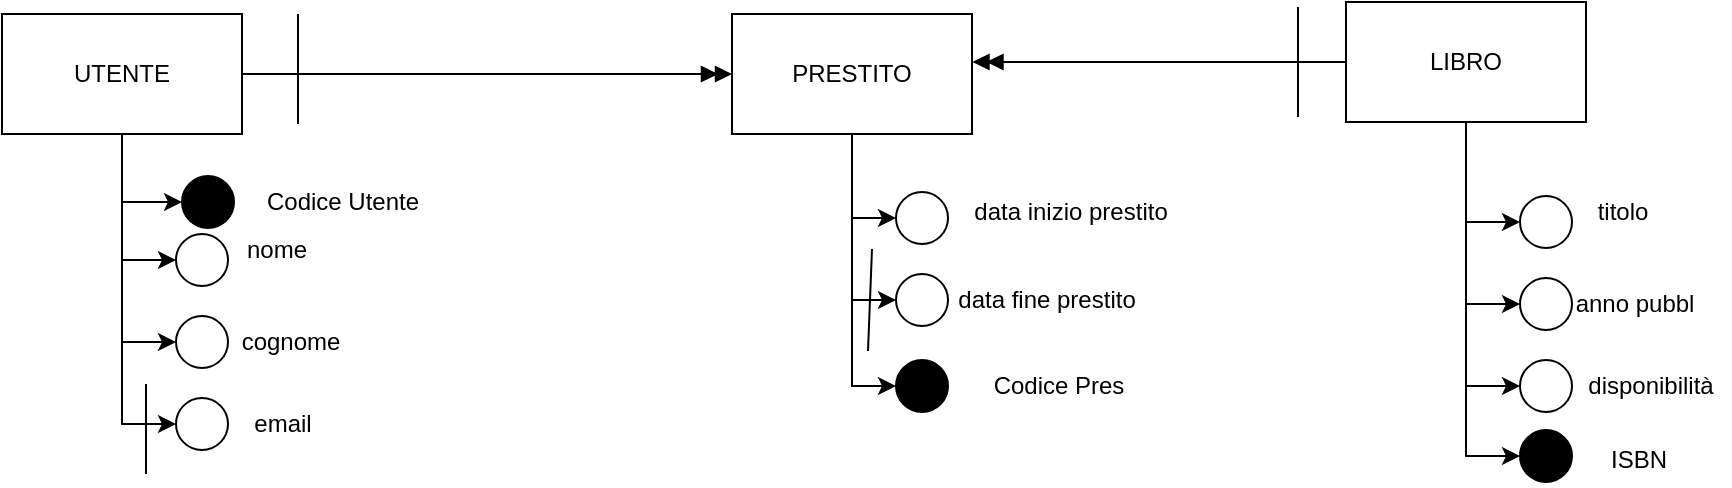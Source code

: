 <mxfile version="24.0.4" type="device">
  <diagram name="Pagina-1" id="cmr7eMvMmpUEYz1AsBs9">
    <mxGraphModel dx="1436" dy="214" grid="0" gridSize="10" guides="1" tooltips="1" connect="1" arrows="1" fold="1" page="0" pageScale="1" pageWidth="827" pageHeight="1169" math="0" shadow="0">
      <root>
        <mxCell id="0" />
        <mxCell id="1" parent="0" />
        <mxCell id="lW9m0xhMspZMOL1YdCBU-17" style="edgeStyle=orthogonalEdgeStyle;rounded=0;orthogonalLoop=1;jettySize=auto;html=1;exitX=0.5;exitY=1;exitDx=0;exitDy=0;entryX=0;entryY=0.5;entryDx=0;entryDy=0;" parent="1" source="lW9m0xhMspZMOL1YdCBU-1" target="lW9m0xhMspZMOL1YdCBU-9" edge="1">
          <mxGeometry relative="1" as="geometry" />
        </mxCell>
        <mxCell id="lW9m0xhMspZMOL1YdCBU-18" style="edgeStyle=orthogonalEdgeStyle;rounded=0;orthogonalLoop=1;jettySize=auto;html=1;exitX=0.5;exitY=1;exitDx=0;exitDy=0;entryX=0;entryY=0.5;entryDx=0;entryDy=0;" parent="1" source="lW9m0xhMspZMOL1YdCBU-1" target="lW9m0xhMspZMOL1YdCBU-10" edge="1">
          <mxGeometry relative="1" as="geometry" />
        </mxCell>
        <mxCell id="lW9m0xhMspZMOL1YdCBU-19" style="edgeStyle=orthogonalEdgeStyle;rounded=0;orthogonalLoop=1;jettySize=auto;html=1;exitX=0.5;exitY=1;exitDx=0;exitDy=0;entryX=0;entryY=0.5;entryDx=0;entryDy=0;" parent="1" source="lW9m0xhMspZMOL1YdCBU-1" target="lW9m0xhMspZMOL1YdCBU-11" edge="1">
          <mxGeometry relative="1" as="geometry" />
        </mxCell>
        <mxCell id="lW9m0xhMspZMOL1YdCBU-44" style="edgeStyle=orthogonalEdgeStyle;rounded=0;orthogonalLoop=1;jettySize=auto;html=1;exitX=1;exitY=0.5;exitDx=0;exitDy=0;entryX=0;entryY=0.5;entryDx=0;entryDy=0;endArrow=doubleBlock;endFill=1;" parent="1" source="lW9m0xhMspZMOL1YdCBU-1" target="lW9m0xhMspZMOL1YdCBU-3" edge="1">
          <mxGeometry relative="1" as="geometry" />
        </mxCell>
        <mxCell id="G-JJUhgaqgSGRzvQVqXF-4" style="edgeStyle=orthogonalEdgeStyle;rounded=0;orthogonalLoop=1;jettySize=auto;html=1;exitX=0.5;exitY=1;exitDx=0;exitDy=0;entryX=0;entryY=0.5;entryDx=0;entryDy=0;" edge="1" parent="1" source="lW9m0xhMspZMOL1YdCBU-1" target="G-JJUhgaqgSGRzvQVqXF-1">
          <mxGeometry relative="1" as="geometry" />
        </mxCell>
        <mxCell id="lW9m0xhMspZMOL1YdCBU-1" value="UTENTE" style="rounded=0;whiteSpace=wrap;html=1;" parent="1" vertex="1">
          <mxGeometry x="-161" y="568" width="120" height="60" as="geometry" />
        </mxCell>
        <mxCell id="lW9m0xhMspZMOL1YdCBU-30" style="edgeStyle=orthogonalEdgeStyle;rounded=0;orthogonalLoop=1;jettySize=auto;html=1;exitX=0.5;exitY=1;exitDx=0;exitDy=0;entryX=0;entryY=0.5;entryDx=0;entryDy=0;" parent="1" source="lW9m0xhMspZMOL1YdCBU-2" target="lW9m0xhMspZMOL1YdCBU-21" edge="1">
          <mxGeometry relative="1" as="geometry" />
        </mxCell>
        <mxCell id="lW9m0xhMspZMOL1YdCBU-31" style="edgeStyle=orthogonalEdgeStyle;rounded=0;orthogonalLoop=1;jettySize=auto;html=1;exitX=0.5;exitY=1;exitDx=0;exitDy=0;entryX=0;entryY=0.5;entryDx=0;entryDy=0;" parent="1" source="lW9m0xhMspZMOL1YdCBU-2" target="lW9m0xhMspZMOL1YdCBU-22" edge="1">
          <mxGeometry relative="1" as="geometry" />
        </mxCell>
        <mxCell id="lW9m0xhMspZMOL1YdCBU-32" style="edgeStyle=orthogonalEdgeStyle;rounded=0;orthogonalLoop=1;jettySize=auto;html=1;exitX=0.5;exitY=1;exitDx=0;exitDy=0;entryX=0;entryY=0.5;entryDx=0;entryDy=0;" parent="1" source="lW9m0xhMspZMOL1YdCBU-2" target="lW9m0xhMspZMOL1YdCBU-23" edge="1">
          <mxGeometry relative="1" as="geometry" />
        </mxCell>
        <mxCell id="G-JJUhgaqgSGRzvQVqXF-15" style="edgeStyle=orthogonalEdgeStyle;rounded=0;orthogonalLoop=1;jettySize=auto;html=1;exitX=0.5;exitY=1;exitDx=0;exitDy=0;entryX=0;entryY=0.5;entryDx=0;entryDy=0;" edge="1" parent="1" source="lW9m0xhMspZMOL1YdCBU-2" target="G-JJUhgaqgSGRzvQVqXF-13">
          <mxGeometry relative="1" as="geometry" />
        </mxCell>
        <mxCell id="lW9m0xhMspZMOL1YdCBU-2" value="LIBRO" style="rounded=0;whiteSpace=wrap;html=1;" parent="1" vertex="1">
          <mxGeometry x="511" y="562" width="120" height="60" as="geometry" />
        </mxCell>
        <mxCell id="lW9m0xhMspZMOL1YdCBU-42" style="edgeStyle=orthogonalEdgeStyle;rounded=0;orthogonalLoop=1;jettySize=auto;html=1;exitX=0.5;exitY=1;exitDx=0;exitDy=0;entryX=0;entryY=0.5;entryDx=0;entryDy=0;" parent="1" source="lW9m0xhMspZMOL1YdCBU-3" target="lW9m0xhMspZMOL1YdCBU-34" edge="1">
          <mxGeometry relative="1" as="geometry" />
        </mxCell>
        <mxCell id="lW9m0xhMspZMOL1YdCBU-43" style="edgeStyle=orthogonalEdgeStyle;rounded=0;orthogonalLoop=1;jettySize=auto;html=1;exitX=0.5;exitY=1;exitDx=0;exitDy=0;entryX=0;entryY=0.5;entryDx=0;entryDy=0;" parent="1" source="lW9m0xhMspZMOL1YdCBU-3" target="lW9m0xhMspZMOL1YdCBU-35" edge="1">
          <mxGeometry relative="1" as="geometry" />
        </mxCell>
        <mxCell id="G-JJUhgaqgSGRzvQVqXF-12" style="edgeStyle=orthogonalEdgeStyle;rounded=0;orthogonalLoop=1;jettySize=auto;html=1;exitX=0.5;exitY=1;exitDx=0;exitDy=0;entryX=0;entryY=0.5;entryDx=0;entryDy=0;" edge="1" parent="1" source="lW9m0xhMspZMOL1YdCBU-3" target="G-JJUhgaqgSGRzvQVqXF-10">
          <mxGeometry relative="1" as="geometry" />
        </mxCell>
        <mxCell id="lW9m0xhMspZMOL1YdCBU-3" value="PRESTITO" style="rounded=0;whiteSpace=wrap;html=1;" parent="1" vertex="1">
          <mxGeometry x="204" y="568" width="120" height="60" as="geometry" />
        </mxCell>
        <mxCell id="lW9m0xhMspZMOL1YdCBU-9" value="" style="ellipse;whiteSpace=wrap;html=1;aspect=fixed;" parent="1" vertex="1">
          <mxGeometry x="-74" y="678" width="26" height="26" as="geometry" />
        </mxCell>
        <mxCell id="lW9m0xhMspZMOL1YdCBU-10" value="" style="ellipse;whiteSpace=wrap;html=1;aspect=fixed;" parent="1" vertex="1">
          <mxGeometry x="-74" y="719" width="26" height="26" as="geometry" />
        </mxCell>
        <mxCell id="lW9m0xhMspZMOL1YdCBU-11" value="" style="ellipse;whiteSpace=wrap;html=1;aspect=fixed;" parent="1" vertex="1">
          <mxGeometry x="-74" y="760" width="26" height="26" as="geometry" />
        </mxCell>
        <mxCell id="lW9m0xhMspZMOL1YdCBU-13" value="nome" style="text;html=1;align=center;verticalAlign=middle;resizable=0;points=[];autosize=1;strokeColor=none;fillColor=none;" parent="1" vertex="1">
          <mxGeometry x="-48" y="673" width="48" height="26" as="geometry" />
        </mxCell>
        <mxCell id="lW9m0xhMspZMOL1YdCBU-14" value="cognome" style="text;html=1;align=center;verticalAlign=middle;resizable=0;points=[];autosize=1;strokeColor=none;fillColor=none;" parent="1" vertex="1">
          <mxGeometry x="-51" y="719" width="67" height="26" as="geometry" />
        </mxCell>
        <mxCell id="lW9m0xhMspZMOL1YdCBU-15" value="email" style="text;html=1;align=center;verticalAlign=middle;resizable=0;points=[];autosize=1;strokeColor=none;fillColor=none;" parent="1" vertex="1">
          <mxGeometry x="-45" y="760" width="47" height="26" as="geometry" />
        </mxCell>
        <mxCell id="lW9m0xhMspZMOL1YdCBU-21" value="" style="ellipse;whiteSpace=wrap;html=1;aspect=fixed;" parent="1" vertex="1">
          <mxGeometry x="598" y="659" width="26" height="26" as="geometry" />
        </mxCell>
        <mxCell id="lW9m0xhMspZMOL1YdCBU-22" value="" style="ellipse;whiteSpace=wrap;html=1;aspect=fixed;" parent="1" vertex="1">
          <mxGeometry x="598" y="700" width="26" height="26" as="geometry" />
        </mxCell>
        <mxCell id="lW9m0xhMspZMOL1YdCBU-23" value="" style="ellipse;whiteSpace=wrap;html=1;aspect=fixed;" parent="1" vertex="1">
          <mxGeometry x="598" y="741" width="26" height="26" as="geometry" />
        </mxCell>
        <mxCell id="lW9m0xhMspZMOL1YdCBU-24" value="titolo" style="text;html=1;align=center;verticalAlign=middle;resizable=0;points=[];autosize=1;strokeColor=none;fillColor=none;" parent="1" vertex="1">
          <mxGeometry x="627" y="654" width="43" height="26" as="geometry" />
        </mxCell>
        <mxCell id="lW9m0xhMspZMOL1YdCBU-25" value="anno pubbl" style="text;html=1;align=center;verticalAlign=middle;resizable=0;points=[];autosize=1;strokeColor=none;fillColor=none;" parent="1" vertex="1">
          <mxGeometry x="616" y="700" width="77" height="26" as="geometry" />
        </mxCell>
        <mxCell id="lW9m0xhMspZMOL1YdCBU-28" value="disponibilità" style="text;html=1;align=center;verticalAlign=middle;resizable=0;points=[];autosize=1;strokeColor=none;fillColor=none;" parent="1" vertex="1">
          <mxGeometry x="622" y="741" width="81" height="26" as="geometry" />
        </mxCell>
        <mxCell id="lW9m0xhMspZMOL1YdCBU-34" value="" style="ellipse;whiteSpace=wrap;html=1;aspect=fixed;" parent="1" vertex="1">
          <mxGeometry x="286" y="657" width="26" height="26" as="geometry" />
        </mxCell>
        <mxCell id="lW9m0xhMspZMOL1YdCBU-35" value="" style="ellipse;whiteSpace=wrap;html=1;aspect=fixed;" parent="1" vertex="1">
          <mxGeometry x="286" y="698" width="26" height="26" as="geometry" />
        </mxCell>
        <mxCell id="lW9m0xhMspZMOL1YdCBU-37" value="data inizio prestito" style="text;html=1;align=center;verticalAlign=middle;resizable=0;points=[];autosize=1;strokeColor=none;fillColor=none;" parent="1" vertex="1">
          <mxGeometry x="315" y="654" width="115" height="26" as="geometry" />
        </mxCell>
        <mxCell id="lW9m0xhMspZMOL1YdCBU-38" value="data fine prestito" style="text;html=1;align=center;verticalAlign=middle;resizable=0;points=[];autosize=1;strokeColor=none;fillColor=none;" parent="1" vertex="1">
          <mxGeometry x="307" y="698" width="107" height="26" as="geometry" />
        </mxCell>
        <mxCell id="lW9m0xhMspZMOL1YdCBU-45" style="edgeStyle=orthogonalEdgeStyle;rounded=0;orthogonalLoop=1;jettySize=auto;html=1;exitX=0;exitY=0.5;exitDx=0;exitDy=0;entryX=1.002;entryY=0.4;entryDx=0;entryDy=0;entryPerimeter=0;endArrow=doubleBlock;endFill=1;" parent="1" source="lW9m0xhMspZMOL1YdCBU-2" target="lW9m0xhMspZMOL1YdCBU-3" edge="1">
          <mxGeometry relative="1" as="geometry" />
        </mxCell>
        <mxCell id="8ZCYHE19JODF69cLhNxo-1" value="" style="endArrow=none;html=1;rounded=0;" parent="1" edge="1">
          <mxGeometry width="50" height="50" relative="1" as="geometry">
            <mxPoint x="487" y="619.5" as="sourcePoint" />
            <mxPoint x="487" y="564.5" as="targetPoint" />
          </mxGeometry>
        </mxCell>
        <mxCell id="G-JJUhgaqgSGRzvQVqXF-1" value="" style="ellipse;whiteSpace=wrap;html=1;aspect=fixed;fillColor=#000000;" vertex="1" parent="1">
          <mxGeometry x="-71" y="649" width="26" height="26" as="geometry" />
        </mxCell>
        <mxCell id="G-JJUhgaqgSGRzvQVqXF-2" value="Codice Utente" style="text;html=1;align=center;verticalAlign=middle;resizable=0;points=[];autosize=1;strokeColor=none;fillColor=none;" vertex="1" parent="1">
          <mxGeometry x="-38" y="649" width="94" height="26" as="geometry" />
        </mxCell>
        <mxCell id="G-JJUhgaqgSGRzvQVqXF-3" value="" style="endArrow=none;html=1;rounded=0;" edge="1" parent="1">
          <mxGeometry width="50" height="50" relative="1" as="geometry">
            <mxPoint x="-89" y="798" as="sourcePoint" />
            <mxPoint x="-89" y="753" as="targetPoint" />
          </mxGeometry>
        </mxCell>
        <mxCell id="G-JJUhgaqgSGRzvQVqXF-8" value="" style="endArrow=none;html=1;rounded=0;" edge="1" parent="1">
          <mxGeometry width="50" height="50" relative="1" as="geometry">
            <mxPoint x="272" y="736.5" as="sourcePoint" />
            <mxPoint x="274" y="685.5" as="targetPoint" />
          </mxGeometry>
        </mxCell>
        <mxCell id="G-JJUhgaqgSGRzvQVqXF-10" value="" style="ellipse;whiteSpace=wrap;html=1;aspect=fixed;fillColor=#000000;" vertex="1" parent="1">
          <mxGeometry x="286" y="741" width="26" height="26" as="geometry" />
        </mxCell>
        <mxCell id="G-JJUhgaqgSGRzvQVqXF-11" value="Codice Pres" style="text;html=1;align=center;verticalAlign=middle;resizable=0;points=[];autosize=1;strokeColor=none;fillColor=none;" vertex="1" parent="1">
          <mxGeometry x="325" y="741" width="83" height="26" as="geometry" />
        </mxCell>
        <mxCell id="G-JJUhgaqgSGRzvQVqXF-13" value="" style="ellipse;whiteSpace=wrap;html=1;aspect=fixed;fillColor=#000000;" vertex="1" parent="1">
          <mxGeometry x="598" y="776" width="26" height="26" as="geometry" />
        </mxCell>
        <mxCell id="G-JJUhgaqgSGRzvQVqXF-14" value="ISBN" style="text;html=1;align=center;verticalAlign=middle;resizable=0;points=[];autosize=1;strokeColor=none;fillColor=none;" vertex="1" parent="1">
          <mxGeometry x="634" y="778" width="46" height="26" as="geometry" />
        </mxCell>
        <mxCell id="G-JJUhgaqgSGRzvQVqXF-16" value="" style="endArrow=none;html=1;rounded=0;" edge="1" parent="1">
          <mxGeometry width="50" height="50" relative="1" as="geometry">
            <mxPoint x="-13" y="623" as="sourcePoint" />
            <mxPoint x="-13" y="568" as="targetPoint" />
          </mxGeometry>
        </mxCell>
      </root>
    </mxGraphModel>
  </diagram>
</mxfile>
